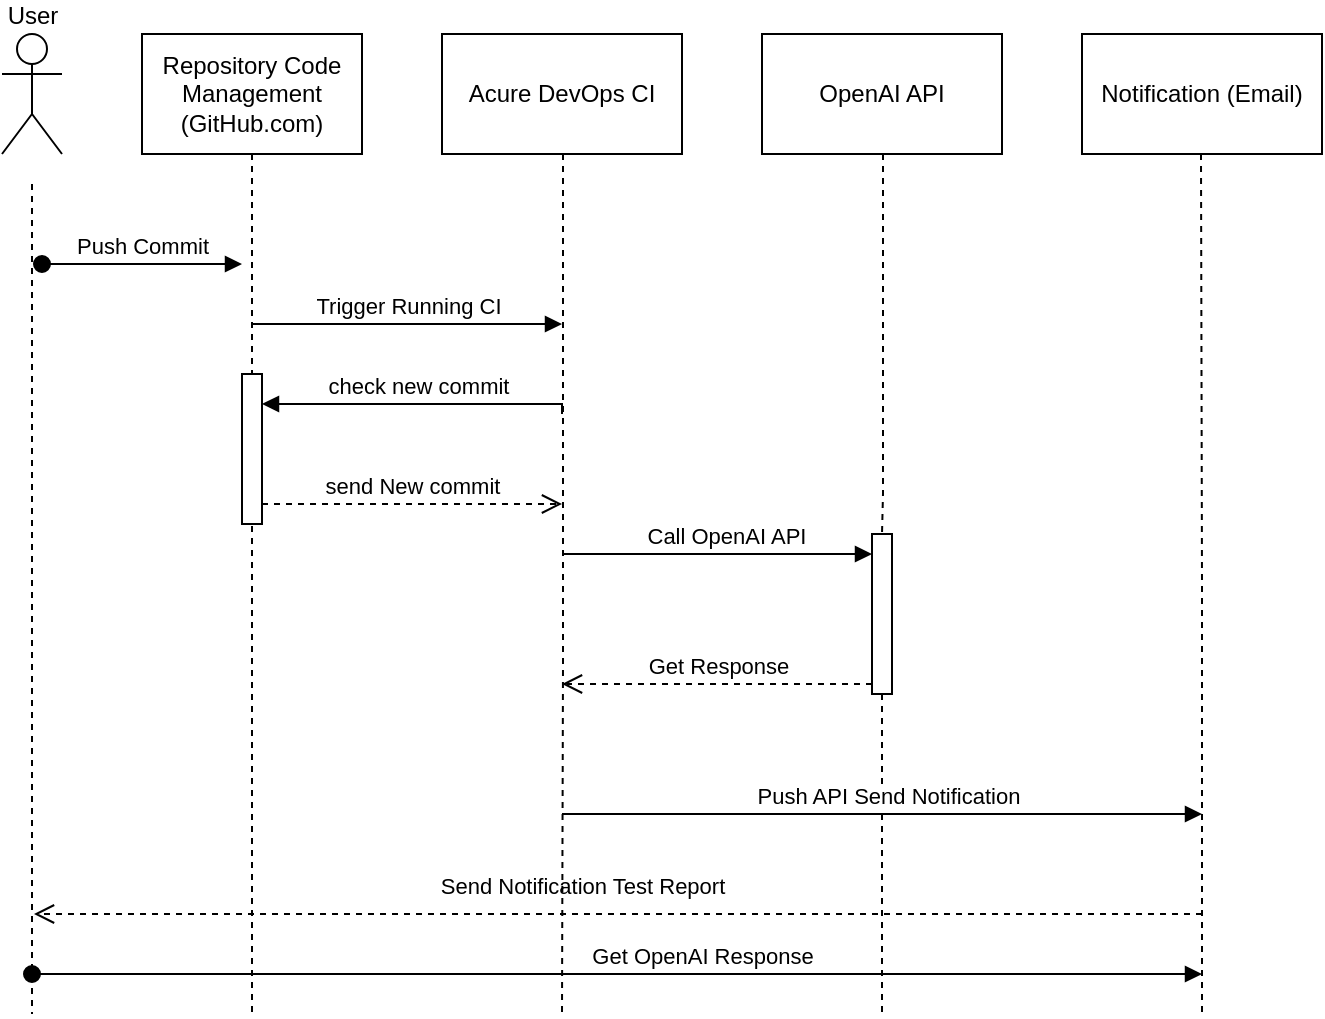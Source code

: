 <mxfile version="21.5.2" type="github">
  <diagram name="Page-1" id="2YBvvXClWsGukQMizWep">
    <mxGraphModel dx="1050" dy="573" grid="1" gridSize="10" guides="1" tooltips="1" connect="1" arrows="1" fold="1" page="1" pageScale="1" pageWidth="850" pageHeight="1100" math="0" shadow="0">
      <root>
        <mxCell id="0" />
        <mxCell id="1" parent="0" />
        <mxCell id="r-QJJK2opc04MjOTLEjq-28" value="User" style="shape=umlActor;verticalLabelPosition=top;verticalAlign=bottom;html=1;labelPosition=center;align=center;" parent="1" vertex="1">
          <mxGeometry x="90" y="20" width="30" height="60" as="geometry" />
        </mxCell>
        <mxCell id="r-QJJK2opc04MjOTLEjq-31" value="OpenAI API" style="whiteSpace=wrap;html=1;" parent="1" vertex="1">
          <mxGeometry x="470" y="20" width="120" height="60" as="geometry" />
        </mxCell>
        <mxCell id="r-QJJK2opc04MjOTLEjq-33" value="Notification (Email)" style="whiteSpace=wrap;html=1;" parent="1" vertex="1">
          <mxGeometry x="630" y="20" width="120" height="60" as="geometry" />
        </mxCell>
        <mxCell id="r-QJJK2opc04MjOTLEjq-35" style="edgeStyle=orthogonalEdgeStyle;rounded=0;orthogonalLoop=1;jettySize=auto;html=1;dashed=1;endArrow=none;endFill=0;" parent="1" edge="1" source="r-QJJK2opc04MjOTLEjq-60">
          <mxGeometry relative="1" as="geometry">
            <mxPoint x="530" y="510" as="targetPoint" />
            <mxPoint x="530.5" y="80" as="sourcePoint" />
            <Array as="points">
              <mxPoint x="531" y="335" />
              <mxPoint x="530" y="440" />
            </Array>
          </mxGeometry>
        </mxCell>
        <mxCell id="r-QJJK2opc04MjOTLEjq-39" style="edgeStyle=orthogonalEdgeStyle;rounded=0;orthogonalLoop=1;jettySize=auto;html=1;dashed=1;endArrow=none;endFill=0;" parent="1" edge="1">
          <mxGeometry relative="1" as="geometry">
            <mxPoint x="105" y="510" as="targetPoint" />
            <mxPoint x="105" y="95" as="sourcePoint" />
            <Array as="points">
              <mxPoint x="105" y="95" />
            </Array>
          </mxGeometry>
        </mxCell>
        <mxCell id="r-QJJK2opc04MjOTLEjq-57" style="edgeStyle=orthogonalEdgeStyle;rounded=0;orthogonalLoop=1;jettySize=auto;html=1;dashed=1;endArrow=none;endFill=0;" parent="1" edge="1">
          <mxGeometry relative="1" as="geometry">
            <mxPoint x="690" y="510" as="targetPoint" />
            <mxPoint x="689.5" y="80" as="sourcePoint" />
          </mxGeometry>
        </mxCell>
        <mxCell id="r-QJJK2opc04MjOTLEjq-61" value="Call OpenAI API" style="html=1;verticalAlign=bottom;endArrow=block;edgeStyle=elbowEdgeStyle;elbow=vertical;curved=0;rounded=0;" parent="1" edge="1" target="r-QJJK2opc04MjOTLEjq-60">
          <mxGeometry x="0.057" relative="1" as="geometry">
            <mxPoint x="370" y="280" as="sourcePoint" />
            <Array as="points">
              <mxPoint x="441" y="280" />
              <mxPoint x="762" y="275" />
            </Array>
            <mxPoint as="offset" />
            <mxPoint x="533" y="280" as="targetPoint" />
          </mxGeometry>
        </mxCell>
        <mxCell id="r-QJJK2opc04MjOTLEjq-62" value="Get Response" style="html=1;verticalAlign=bottom;endArrow=open;dashed=1;endSize=8;edgeStyle=elbowEdgeStyle;elbow=vertical;curved=0;rounded=0;" parent="1" source="r-QJJK2opc04MjOTLEjq-60" edge="1">
          <mxGeometry relative="1" as="geometry">
            <mxPoint x="370" y="345" as="targetPoint" />
          </mxGeometry>
        </mxCell>
        <mxCell id="r-QJJK2opc04MjOTLEjq-71" value="Push API Send Notification" style="html=1;verticalAlign=bottom;endArrow=block;edgeStyle=elbowEdgeStyle;elbow=vertical;curved=0;rounded=0;" parent="1" edge="1">
          <mxGeometry x="0.02" relative="1" as="geometry">
            <mxPoint x="370" y="410" as="sourcePoint" />
            <Array as="points">
              <mxPoint x="370" y="410" />
            </Array>
            <mxPoint as="offset" />
            <mxPoint x="690" y="410" as="targetPoint" />
          </mxGeometry>
        </mxCell>
        <mxCell id="r-QJJK2opc04MjOTLEjq-72" value="Send Notification Test Report" style="html=1;verticalAlign=bottom;endArrow=open;dashed=1;endSize=8;edgeStyle=elbowEdgeStyle;elbow=vertical;curved=0;rounded=0;" parent="1" edge="1">
          <mxGeometry x="0.064" y="-5" relative="1" as="geometry">
            <mxPoint x="106" y="460" as="targetPoint" />
            <mxPoint as="offset" />
            <mxPoint x="690" y="460" as="sourcePoint" />
          </mxGeometry>
        </mxCell>
        <mxCell id="r-QJJK2opc04MjOTLEjq-73" value="Get OpenAI Response" style="html=1;verticalAlign=bottom;startArrow=oval;startFill=1;endArrow=block;startSize=8;edgeStyle=elbowEdgeStyle;elbow=vertical;curved=0;rounded=0;" parent="1" edge="1">
          <mxGeometry x="0.143" width="60" relative="1" as="geometry">
            <mxPoint x="105" y="490" as="sourcePoint" />
            <mxPoint x="690" y="490" as="targetPoint" />
            <mxPoint as="offset" />
          </mxGeometry>
        </mxCell>
        <mxCell id="4MlkPoDC-iZfPtkaoR5_-2" style="edgeStyle=orthogonalEdgeStyle;rounded=0;orthogonalLoop=1;jettySize=auto;html=1;dashed=1;endArrow=none;endFill=0;" edge="1" parent="1" source="4MlkPoDC-iZfPtkaoR5_-3">
          <mxGeometry relative="1" as="geometry">
            <mxPoint x="215" y="510" as="targetPoint" />
            <Array as="points">
              <mxPoint x="215" y="470" />
              <mxPoint x="215" y="470" />
            </Array>
          </mxGeometry>
        </mxCell>
        <mxCell id="4MlkPoDC-iZfPtkaoR5_-3" value="Repository Code Management (GitHub.com)" style="html=1;whiteSpace=wrap;" vertex="1" parent="1">
          <mxGeometry x="160" y="20" width="110" height="60" as="geometry" />
        </mxCell>
        <mxCell id="4MlkPoDC-iZfPtkaoR5_-4" value="Acure DevOps CI" style="whiteSpace=wrap;html=1;" vertex="1" parent="1">
          <mxGeometry x="310" y="20" width="120" height="60" as="geometry" />
        </mxCell>
        <mxCell id="4MlkPoDC-iZfPtkaoR5_-5" style="edgeStyle=orthogonalEdgeStyle;rounded=0;orthogonalLoop=1;jettySize=auto;html=1;dashed=1;endArrow=none;endFill=0;" edge="1" parent="1">
          <mxGeometry relative="1" as="geometry">
            <mxPoint x="371" y="510" as="targetPoint" />
            <mxPoint x="370.5" y="80" as="sourcePoint" />
            <Array as="points">
              <mxPoint x="370" y="335" />
              <mxPoint x="370" y="335" />
            </Array>
          </mxGeometry>
        </mxCell>
        <mxCell id="4MlkPoDC-iZfPtkaoR5_-7" value="Push Commit" style="html=1;verticalAlign=bottom;startArrow=oval;startFill=1;endArrow=block;startSize=8;edgeStyle=elbowEdgeStyle;elbow=vertical;curved=0;rounded=0;" edge="1" parent="1">
          <mxGeometry width="60" relative="1" as="geometry">
            <mxPoint x="110" y="135" as="sourcePoint" />
            <mxPoint x="210" y="135" as="targetPoint" />
          </mxGeometry>
        </mxCell>
        <mxCell id="4MlkPoDC-iZfPtkaoR5_-8" value="Trigger Running CI" style="html=1;verticalAlign=bottom;endArrow=block;edgeStyle=elbowEdgeStyle;elbow=vertical;curved=0;rounded=0;" edge="1" parent="1">
          <mxGeometry width="80" relative="1" as="geometry">
            <mxPoint x="215" y="165" as="sourcePoint" />
            <mxPoint x="370" y="165" as="targetPoint" />
          </mxGeometry>
        </mxCell>
        <mxCell id="4MlkPoDC-iZfPtkaoR5_-9" value="" style="html=1;points=[];perimeter=orthogonalPerimeter;outlineConnect=0;targetShapes=umlLifeline;portConstraint=eastwest;newEdgeStyle={&quot;edgeStyle&quot;:&quot;elbowEdgeStyle&quot;,&quot;elbow&quot;:&quot;vertical&quot;,&quot;curved&quot;:0,&quot;rounded&quot;:0};" vertex="1" parent="1">
          <mxGeometry x="210" y="190" width="10" height="75" as="geometry" />
        </mxCell>
        <mxCell id="4MlkPoDC-iZfPtkaoR5_-10" value="check new commit" style="html=1;verticalAlign=bottom;endArrow=block;edgeStyle=elbowEdgeStyle;elbow=vertical;curved=0;rounded=0;" edge="1" parent="1" target="4MlkPoDC-iZfPtkaoR5_-9">
          <mxGeometry relative="1" as="geometry">
            <mxPoint x="370" y="210" as="sourcePoint" />
            <Array as="points">
              <mxPoint x="285" y="205" />
            </Array>
          </mxGeometry>
        </mxCell>
        <mxCell id="4MlkPoDC-iZfPtkaoR5_-11" value="send New commit" style="html=1;verticalAlign=bottom;endArrow=open;dashed=1;endSize=8;edgeStyle=elbowEdgeStyle;elbow=vertical;curved=0;rounded=0;" edge="1" parent="1" source="4MlkPoDC-iZfPtkaoR5_-9">
          <mxGeometry relative="1" as="geometry">
            <mxPoint x="370" y="255" as="targetPoint" />
          </mxGeometry>
        </mxCell>
        <mxCell id="4MlkPoDC-iZfPtkaoR5_-12" value="" style="edgeStyle=orthogonalEdgeStyle;rounded=0;orthogonalLoop=1;jettySize=auto;html=1;dashed=1;endArrow=none;endFill=0;" edge="1" parent="1" target="r-QJJK2opc04MjOTLEjq-60">
          <mxGeometry relative="1" as="geometry">
            <mxPoint x="530" y="440" as="targetPoint" />
            <mxPoint x="530.5" y="80" as="sourcePoint" />
            <Array as="points">
              <mxPoint x="530" y="250" />
              <mxPoint x="530" y="250" />
            </Array>
          </mxGeometry>
        </mxCell>
        <mxCell id="r-QJJK2opc04MjOTLEjq-60" value="" style="html=1;points=[];perimeter=orthogonalPerimeter;outlineConnect=0;targetShapes=umlLifeline;portConstraint=eastwest;newEdgeStyle={&quot;edgeStyle&quot;:&quot;elbowEdgeStyle&quot;,&quot;elbow&quot;:&quot;vertical&quot;,&quot;curved&quot;:0,&quot;rounded&quot;:0};" parent="1" vertex="1">
          <mxGeometry x="525" y="270" width="10" height="80" as="geometry" />
        </mxCell>
      </root>
    </mxGraphModel>
  </diagram>
</mxfile>
